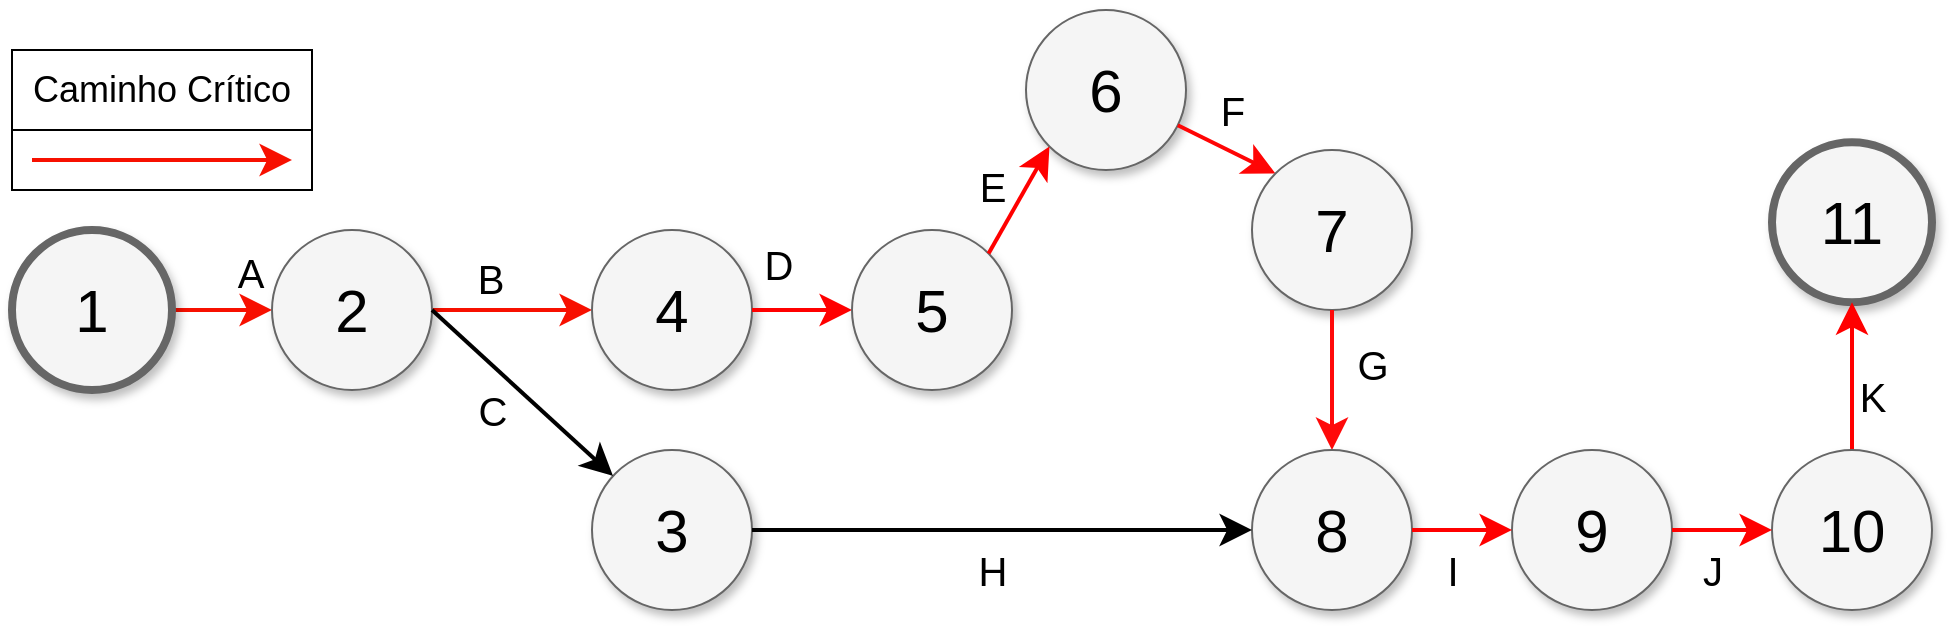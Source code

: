 <mxfile version="13.1.13" type="device"><diagram name="Page-1" id="ff44883e-f642-bcb2-894b-16b3d25a3f0b"><mxGraphModel dx="1422" dy="791" grid="1" gridSize="10" guides="1" tooltips="1" connect="1" arrows="1" fold="1" page="1" pageScale="1.5" pageWidth="1169" pageHeight="826" background="#ffffff" math="0" shadow="0"><root><mxCell id="0" style=";html=1;"/><mxCell id="1" style=";html=1;" parent="0"/><mxCell id="Oi8HrmhjXx0-u7IRq1U9-84" value="" style="rounded=0;whiteSpace=wrap;html=1;" parent="1" vertex="1"><mxGeometry x="330" y="480" width="150" height="40" as="geometry"/></mxCell><mxCell id="f0bcc99304e6f5a-9" style="edgeStyle=none;curved=1;html=1;startSize=10;endArrow=classic;endFill=1;endSize=10;strokeColor=#F71000;strokeWidth=2;fontSize=12;fillColor=#f8cecc;" parent="1" source="f0bcc99304e6f5a-1" target="f0bcc99304e6f5a-2" edge="1"><mxGeometry relative="1" as="geometry"/></mxCell><mxCell id="f0bcc99304e6f5a-18" value="A" style="text;html=1;resizable=0;points=[];align=center;verticalAlign=middle;labelBackgroundColor=none;fontSize=20;" parent="f0bcc99304e6f5a-9" vertex="1" connectable="0"><mxGeometry x="0.255" y="-5" relative="1" as="geometry"><mxPoint x="6.97" y="-23.8" as="offset"/></mxGeometry></mxCell><mxCell id="f0bcc99304e6f5a-1" value="1" style="ellipse;whiteSpace=wrap;html=1;rounded=0;shadow=1;strokeColor=#666666;strokeWidth=4;fontSize=30;align=center;fillColor=#f5f5f5;" parent="1" vertex="1"><mxGeometry x="330" y="570" width="80" height="80" as="geometry"/></mxCell><mxCell id="f0bcc99304e6f5a-10" style="edgeStyle=none;curved=1;html=1;startSize=10;endFill=1;endSize=10;strokeWidth=2;fontSize=12;fillColor=#f8cecc;strokeColor=#F71000;entryX=0;entryY=0.5;entryDx=0;entryDy=0;" parent="1" source="f0bcc99304e6f5a-2" target="f0bcc99304e6f5a-6" edge="1"><mxGeometry relative="1" as="geometry"><mxPoint x="542" y="606" as="sourcePoint"/></mxGeometry></mxCell><mxCell id="f0bcc99304e6f5a-20" value="&lt;div&gt;B&lt;/div&gt;" style="text;html=1;resizable=0;points=[];align=center;verticalAlign=middle;labelBackgroundColor=#ffffff;fontSize=20;" parent="f0bcc99304e6f5a-10" vertex="1" connectable="0"><mxGeometry x="0.154" relative="1" as="geometry"><mxPoint x="-16.98" y="-16.32" as="offset"/></mxGeometry></mxCell><mxCell id="f0bcc99304e6f5a-2" value="2" style="ellipse;whiteSpace=wrap;html=1;rounded=0;shadow=1;strokeColor=#666666;strokeWidth=1;fontSize=30;align=center;fillColor=#f5f5f5;" parent="1" vertex="1"><mxGeometry x="460" y="570" width="80" height="80" as="geometry"/></mxCell><mxCell id="f0bcc99304e6f5a-4" value="3" style="ellipse;whiteSpace=wrap;html=1;rounded=0;shadow=1;strokeColor=#666666;strokeWidth=1;fontSize=30;align=center;fillColor=#f5f5f5;" parent="1" vertex="1"><mxGeometry x="620" y="680" width="80" height="80" as="geometry"/></mxCell><mxCell id="f0bcc99304e6f5a-14" style="edgeStyle=none;curved=1;html=1;startSize=10;endFill=1;endSize=10;strokeWidth=2;fontSize=12;fillColor=#f8cecc;strokeColor=#000000;exitX=1;exitY=0.5;exitDx=0;exitDy=0;" parent="1" source="f0bcc99304e6f5a-2" target="f0bcc99304e6f5a-4" edge="1"><mxGeometry relative="1" as="geometry"><mxPoint x="541" y="603" as="sourcePoint"/></mxGeometry></mxCell><mxCell id="f0bcc99304e6f5a-22" value="C" style="text;html=1;resizable=0;points=[];align=center;verticalAlign=middle;labelBackgroundColor=#ffffff;fontSize=20;" parent="f0bcc99304e6f5a-14" vertex="1" connectable="0"><mxGeometry x="-0.349" y="-1" relative="1" as="geometry"><mxPoint x="1.2" y="22.22" as="offset"/></mxGeometry></mxCell><mxCell id="f0bcc99304e6f5a-6" value="4" style="ellipse;whiteSpace=wrap;html=1;rounded=0;shadow=1;strokeColor=#666666;strokeWidth=1;fontSize=30;align=center;fillColor=#f5f5f5;" parent="1" vertex="1"><mxGeometry x="620" y="570" width="80" height="80" as="geometry"/></mxCell><mxCell id="f0bcc99304e6f5a-8" value="11" style="ellipse;whiteSpace=wrap;html=1;rounded=0;shadow=1;strokeColor=#666666;strokeWidth=4;fontSize=30;align=center;fillColor=#f5f5f5;" parent="1" vertex="1"><mxGeometry x="1210" y="526.12" width="80" height="80" as="geometry"/></mxCell><mxCell id="Oi8HrmhjXx0-u7IRq1U9-11" style="edgeStyle=none;curved=1;html=1;startSize=10;endFill=1;endSize=10;strokeWidth=2;fontSize=12;entryX=0;entryY=0.5;entryDx=0;entryDy=0;exitX=1;exitY=0.5;exitDx=0;exitDy=0;strokeColor=#FF0000;" parent="1" source="f0bcc99304e6f5a-6" target="Zc_3p7tGzePwF5OAXbS4-5" edge="1"><mxGeometry relative="1" as="geometry"><mxPoint x="760" y="520" as="targetPoint"/><mxPoint x="720" y="610" as="sourcePoint"/></mxGeometry></mxCell><mxCell id="Oi8HrmhjXx0-u7IRq1U9-12" value="D" style="text;html=1;resizable=0;points=[];align=center;verticalAlign=middle;labelBackgroundColor=#ffffff;fontSize=20;" parent="Oi8HrmhjXx0-u7IRq1U9-11" vertex="1" connectable="0"><mxGeometry x="-0.349" y="-1" relative="1" as="geometry"><mxPoint x="-3.85" y="-24.54" as="offset"/></mxGeometry></mxCell><mxCell id="Oi8HrmhjXx0-u7IRq1U9-80" value="" style="rounded=0;whiteSpace=wrap;html=1;" parent="1" vertex="1"><mxGeometry x="330" y="520" width="150" height="30" as="geometry"/></mxCell><mxCell id="Oi8HrmhjXx0-u7IRq1U9-81" style="edgeStyle=none;curved=1;html=1;startSize=10;endFill=1;endSize=10;strokeWidth=2;fontSize=12;fillColor=#f8cecc;strokeColor=#F71000;" parent="1" edge="1"><mxGeometry relative="1" as="geometry"><mxPoint x="340" y="535" as="sourcePoint"/><mxPoint x="470" y="535" as="targetPoint"/></mxGeometry></mxCell><mxCell id="Oi8HrmhjXx0-u7IRq1U9-83" value="&lt;font style=&quot;font-size: 18px&quot;&gt;Caminho Crítico&lt;/font&gt;" style="text;html=1;strokeColor=none;fillColor=none;align=center;verticalAlign=middle;whiteSpace=wrap;rounded=0;" parent="1" vertex="1"><mxGeometry x="330" y="490" width="150" height="20" as="geometry"/></mxCell><mxCell id="Zc_3p7tGzePwF5OAXbS4-5" value="5" style="ellipse;whiteSpace=wrap;html=1;rounded=0;shadow=1;strokeColor=#666666;strokeWidth=1;fontSize=30;align=center;fillColor=#f5f5f5;" vertex="1" parent="1"><mxGeometry x="750" y="570" width="80" height="80" as="geometry"/></mxCell><mxCell id="Zc_3p7tGzePwF5OAXbS4-19" value="6" style="ellipse;whiteSpace=wrap;html=1;rounded=0;shadow=1;strokeColor=#666666;strokeWidth=1;fontSize=30;align=center;fillColor=#f5f5f5;" vertex="1" parent="1"><mxGeometry x="837" y="460" width="80" height="80" as="geometry"/></mxCell><mxCell id="Zc_3p7tGzePwF5OAXbS4-20" style="edgeStyle=none;curved=1;html=1;startSize=10;endFill=1;endSize=10;strokeWidth=2;fontSize=12;entryX=0;entryY=0;entryDx=0;entryDy=0;strokeColor=#FF0505;" edge="1" parent="1" target="Zc_3p7tGzePwF5OAXbS4-22" source="Zc_3p7tGzePwF5OAXbS4-19"><mxGeometry relative="1" as="geometry"><mxPoint x="1020" y="520" as="targetPoint"/><mxPoint x="960" y="610" as="sourcePoint"/></mxGeometry></mxCell><mxCell id="Zc_3p7tGzePwF5OAXbS4-21" value="F" style="text;html=1;resizable=0;points=[];align=center;verticalAlign=middle;labelBackgroundColor=#ffffff;fontSize=20;" vertex="1" connectable="0" parent="Zc_3p7tGzePwF5OAXbS4-20"><mxGeometry x="-0.349" y="-1" relative="1" as="geometry"><mxPoint x="11.88" y="-16.35" as="offset"/></mxGeometry></mxCell><mxCell id="Zc_3p7tGzePwF5OAXbS4-22" value="7" style="ellipse;whiteSpace=wrap;html=1;rounded=0;shadow=1;strokeColor=#666666;strokeWidth=1;fontSize=30;align=center;fillColor=#f5f5f5;" vertex="1" parent="1"><mxGeometry x="950" y="530" width="80" height="80" as="geometry"/></mxCell><mxCell id="Zc_3p7tGzePwF5OAXbS4-23" style="edgeStyle=none;curved=1;html=1;startSize=10;endFill=1;endSize=10;strokeWidth=2;fontSize=12;exitX=0.5;exitY=1;exitDx=0;exitDy=0;entryX=0.5;entryY=0;entryDx=0;entryDy=0;strokeColor=#FF0A0A;" edge="1" parent="1" target="Zc_3p7tGzePwF5OAXbS4-25" source="Zc_3p7tGzePwF5OAXbS4-22"><mxGeometry relative="1" as="geometry"><mxPoint x="1081.72" y="660" as="targetPoint"/><mxPoint x="980.004" y="721.716" as="sourcePoint"/></mxGeometry></mxCell><mxCell id="Zc_3p7tGzePwF5OAXbS4-24" value="G" style="text;html=1;resizable=0;points=[];align=center;verticalAlign=middle;labelBackgroundColor=#ffffff;fontSize=20;" vertex="1" connectable="0" parent="Zc_3p7tGzePwF5OAXbS4-23"><mxGeometry x="-0.349" y="-1" relative="1" as="geometry"><mxPoint x="21.0" y="3.45" as="offset"/></mxGeometry></mxCell><mxCell id="Zc_3p7tGzePwF5OAXbS4-25" value="8" style="ellipse;whiteSpace=wrap;html=1;rounded=0;shadow=1;strokeColor=#666666;strokeWidth=1;fontSize=30;align=center;fillColor=#f5f5f5;" vertex="1" parent="1"><mxGeometry x="950" y="680" width="80" height="80" as="geometry"/></mxCell><mxCell id="Zc_3p7tGzePwF5OAXbS4-26" style="edgeStyle=none;curved=1;html=1;startSize=10;endFill=1;endSize=10;strokeWidth=2;fontSize=12;exitX=0.5;exitY=1;exitDx=0;exitDy=0;entryX=0;entryY=0.5;entryDx=0;entryDy=0;" edge="1" parent="1" target="Zc_3p7tGzePwF5OAXbS4-25"><mxGeometry relative="1" as="geometry"><mxPoint x="700" y="770" as="targetPoint"/><mxPoint x="700" y="720" as="sourcePoint"/></mxGeometry></mxCell><mxCell id="Zc_3p7tGzePwF5OAXbS4-27" value="H" style="text;html=1;resizable=0;points=[];align=center;verticalAlign=middle;labelBackgroundColor=#ffffff;fontSize=20;" vertex="1" connectable="0" parent="Zc_3p7tGzePwF5OAXbS4-26"><mxGeometry x="-0.349" y="-1" relative="1" as="geometry"><mxPoint x="38.33" y="19.0" as="offset"/></mxGeometry></mxCell><mxCell id="Zc_3p7tGzePwF5OAXbS4-17" style="edgeStyle=none;curved=1;html=1;startSize=10;endFill=1;endSize=10;strokeWidth=2;fontSize=12;exitX=1;exitY=0;exitDx=0;exitDy=0;entryX=0;entryY=1;entryDx=0;entryDy=0;strokeColor=#FF0000;" edge="1" parent="1" target="Zc_3p7tGzePwF5OAXbS4-19" source="Zc_3p7tGzePwF5OAXbS4-5"><mxGeometry relative="1" as="geometry"><mxPoint x="890" y="520" as="targetPoint"/><mxPoint x="830" y="610" as="sourcePoint"/></mxGeometry></mxCell><mxCell id="Zc_3p7tGzePwF5OAXbS4-18" value="E" style="text;html=1;resizable=0;points=[];align=center;verticalAlign=middle;labelBackgroundColor=#ffffff;fontSize=20;" vertex="1" connectable="0" parent="Zc_3p7tGzePwF5OAXbS4-17"><mxGeometry x="-0.349" y="-1" relative="1" as="geometry"><mxPoint x="-9.6" y="-17.3" as="offset"/></mxGeometry></mxCell><mxCell id="Zc_3p7tGzePwF5OAXbS4-28" value="9" style="ellipse;whiteSpace=wrap;html=1;rounded=0;shadow=1;strokeColor=#666666;strokeWidth=1;fontSize=30;align=center;fillColor=#f5f5f5;" vertex="1" parent="1"><mxGeometry x="1080" y="680" width="80" height="80" as="geometry"/></mxCell><mxCell id="Zc_3p7tGzePwF5OAXbS4-29" style="edgeStyle=none;curved=1;html=1;startSize=10;endFill=1;endSize=10;strokeWidth=2;fontSize=12;exitX=0.5;exitY=1;exitDx=0;exitDy=0;entryX=0;entryY=0.5;entryDx=0;entryDy=0;strokeColor=#FF0000;" edge="1" parent="1" target="Zc_3p7tGzePwF5OAXbS4-28"><mxGeometry relative="1" as="geometry"><mxPoint x="1030" y="770" as="targetPoint"/><mxPoint x="1030" y="720" as="sourcePoint"/></mxGeometry></mxCell><mxCell id="Zc_3p7tGzePwF5OAXbS4-30" value="I" style="text;html=1;resizable=0;points=[];align=center;verticalAlign=middle;labelBackgroundColor=#ffffff;fontSize=20;" vertex="1" connectable="0" parent="Zc_3p7tGzePwF5OAXbS4-29"><mxGeometry x="-0.349" y="-1" relative="1" as="geometry"><mxPoint x="3.33" y="19.0" as="offset"/></mxGeometry></mxCell><mxCell id="Zc_3p7tGzePwF5OAXbS4-34" style="edgeStyle=none;curved=1;html=1;startSize=10;endFill=1;endSize=10;strokeWidth=2;fontSize=12;exitX=0.5;exitY=0;exitDx=0;exitDy=0;entryX=0.5;entryY=1;entryDx=0;entryDy=0;strokeColor=#FF0000;" edge="1" parent="1" target="f0bcc99304e6f5a-8"><mxGeometry relative="1" as="geometry"><mxPoint x="1340" y="719.58" as="targetPoint"/><mxPoint x="1250" y="680" as="sourcePoint"/></mxGeometry></mxCell><mxCell id="Zc_3p7tGzePwF5OAXbS4-35" value="K" style="text;html=1;resizable=0;points=[];align=center;verticalAlign=middle;labelBackgroundColor=#ffffff;fontSize=20;" vertex="1" connectable="0" parent="Zc_3p7tGzePwF5OAXbS4-34"><mxGeometry x="-0.349" y="-1" relative="1" as="geometry"><mxPoint x="8.44" y="-3.36" as="offset"/></mxGeometry></mxCell><mxCell id="Zc_3p7tGzePwF5OAXbS4-37" value="10" style="ellipse;whiteSpace=wrap;html=1;rounded=0;shadow=1;strokeColor=#666666;strokeWidth=1;fontSize=30;align=center;fillColor=#f5f5f5;" vertex="1" parent="1"><mxGeometry x="1210" y="680" width="80" height="80" as="geometry"/></mxCell><mxCell id="Zc_3p7tGzePwF5OAXbS4-38" style="edgeStyle=none;curved=1;html=1;startSize=10;endFill=1;endSize=10;strokeWidth=2;fontSize=12;exitX=0.5;exitY=1;exitDx=0;exitDy=0;entryX=0;entryY=0.5;entryDx=0;entryDy=0;strokeColor=#FF0000;" edge="1" parent="1" target="Zc_3p7tGzePwF5OAXbS4-37"><mxGeometry relative="1" as="geometry"><mxPoint x="1160" y="770" as="targetPoint"/><mxPoint x="1160" y="720" as="sourcePoint"/></mxGeometry></mxCell><mxCell id="Zc_3p7tGzePwF5OAXbS4-39" value="J" style="text;html=1;resizable=0;points=[];align=center;verticalAlign=middle;labelBackgroundColor=#ffffff;fontSize=20;" vertex="1" connectable="0" parent="Zc_3p7tGzePwF5OAXbS4-38"><mxGeometry x="-0.349" y="-1" relative="1" as="geometry"><mxPoint x="3.33" y="19.0" as="offset"/></mxGeometry></mxCell></root></mxGraphModel></diagram></mxfile>